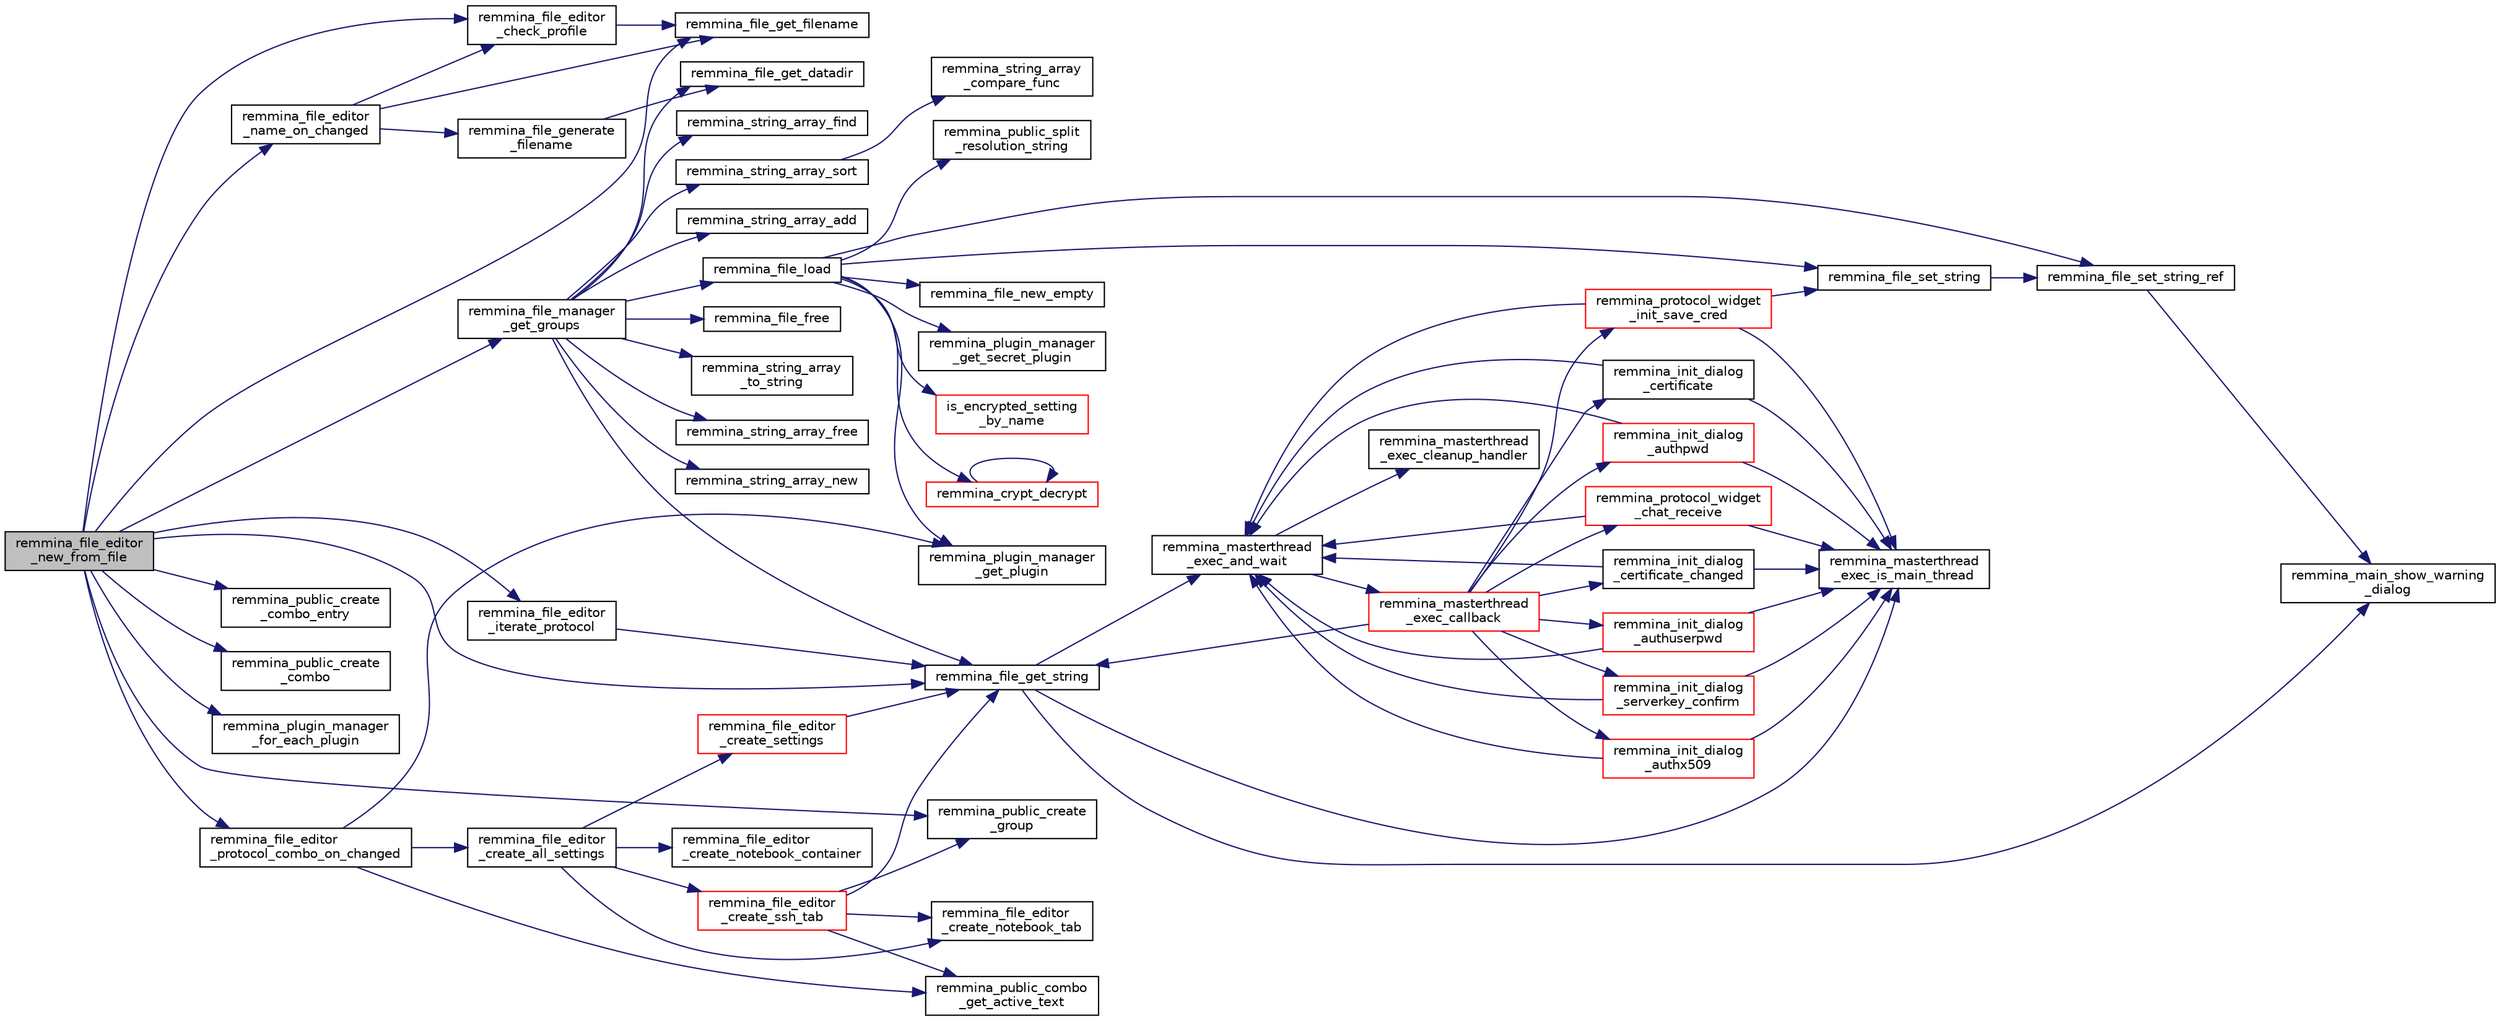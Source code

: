 digraph "remmina_file_editor_new_from_file"
{
  edge [fontname="Helvetica",fontsize="10",labelfontname="Helvetica",labelfontsize="10"];
  node [fontname="Helvetica",fontsize="10",shape=record];
  rankdir="LR";
  Node1924 [label="remmina_file_editor\l_new_from_file",height=0.2,width=0.4,color="black", fillcolor="grey75", style="filled", fontcolor="black"];
  Node1924 -> Node1925 [color="midnightblue",fontsize="10",style="solid",fontname="Helvetica"];
  Node1925 [label="remmina_file_get_filename",height=0.2,width=0.4,color="black", fillcolor="white", style="filled",URL="$remmina__file_8c.html#ad1e4f3a0f64cd98e301044b6c38a1f1d"];
  Node1924 -> Node1926 [color="midnightblue",fontsize="10",style="solid",fontname="Helvetica"];
  Node1926 [label="remmina_public_create\l_group",height=0.2,width=0.4,color="black", fillcolor="white", style="filled",URL="$remmina__public_8c.html#a995da243f78002153d18616b46dcdf63"];
  Node1924 -> Node1927 [color="midnightblue",fontsize="10",style="solid",fontname="Helvetica"];
  Node1927 [label="remmina_file_editor\l_name_on_changed",height=0.2,width=0.4,color="black", fillcolor="white", style="filled",URL="$remmina__file__editor_8c.html#a206bacb96cc7d4236d910be89a7cd613"];
  Node1927 -> Node1925 [color="midnightblue",fontsize="10",style="solid",fontname="Helvetica"];
  Node1927 -> Node1928 [color="midnightblue",fontsize="10",style="solid",fontname="Helvetica"];
  Node1928 [label="remmina_file_generate\l_filename",height=0.2,width=0.4,color="black", fillcolor="white", style="filled",URL="$remmina__file_8c.html#ac952f8ddb715314f11cef1ccc513fb7e"];
  Node1928 -> Node1929 [color="midnightblue",fontsize="10",style="solid",fontname="Helvetica"];
  Node1929 [label="remmina_file_get_datadir",height=0.2,width=0.4,color="black", fillcolor="white", style="filled",URL="$remmina__file__manager_8c.html#aa65bc30beb59d607ba430d966e7e27f5"];
  Node1927 -> Node1930 [color="midnightblue",fontsize="10",style="solid",fontname="Helvetica"];
  Node1930 [label="remmina_file_editor\l_check_profile",height=0.2,width=0.4,color="black", fillcolor="white", style="filled",URL="$remmina__file__editor_8c.html#aefdb47b5da15009d5ff7a8d1f2b06a06"];
  Node1930 -> Node1925 [color="midnightblue",fontsize="10",style="solid",fontname="Helvetica"];
  Node1924 -> Node1931 [color="midnightblue",fontsize="10",style="solid",fontname="Helvetica"];
  Node1931 [label="remmina_file_get_string",height=0.2,width=0.4,color="black", fillcolor="white", style="filled",URL="$remmina__file_8c.html#a8eb1b213d9d08c6ad13683ce05f4355e"];
  Node1931 -> Node1932 [color="midnightblue",fontsize="10",style="solid",fontname="Helvetica"];
  Node1932 [label="remmina_masterthread\l_exec_is_main_thread",height=0.2,width=0.4,color="black", fillcolor="white", style="filled",URL="$remmina__masterthread__exec_8c.html#a3a52e863a3a3da6da6bb5d36c13b7ff4"];
  Node1931 -> Node1933 [color="midnightblue",fontsize="10",style="solid",fontname="Helvetica"];
  Node1933 [label="remmina_masterthread\l_exec_and_wait",height=0.2,width=0.4,color="black", fillcolor="white", style="filled",URL="$remmina__masterthread__exec_8c.html#a14628c2470cac50e87916a70ea05c97d"];
  Node1933 -> Node1934 [color="midnightblue",fontsize="10",style="solid",fontname="Helvetica"];
  Node1934 [label="remmina_masterthread\l_exec_cleanup_handler",height=0.2,width=0.4,color="black", fillcolor="white", style="filled",URL="$remmina__masterthread__exec_8c.html#a94985f15fd0d27c037824ee90b0ecd3c"];
  Node1933 -> Node1935 [color="midnightblue",fontsize="10",style="solid",fontname="Helvetica"];
  Node1935 [label="remmina_masterthread\l_exec_callback",height=0.2,width=0.4,color="red", fillcolor="white", style="filled",URL="$remmina__masterthread__exec_8c.html#ae5c4d736f1856249c255430e010a179f"];
  Node1935 -> Node1936 [color="midnightblue",fontsize="10",style="solid",fontname="Helvetica"];
  Node1936 [label="remmina_protocol_widget\l_init_save_cred",height=0.2,width=0.4,color="red", fillcolor="white", style="filled",URL="$remmina__protocol__widget_8c.html#a7ac09ee83afa8a1a60cadf56b0ec83a6"];
  Node1936 -> Node1932 [color="midnightblue",fontsize="10",style="solid",fontname="Helvetica"];
  Node1936 -> Node1933 [color="midnightblue",fontsize="10",style="solid",fontname="Helvetica"];
  Node1936 -> Node1937 [color="midnightblue",fontsize="10",style="solid",fontname="Helvetica"];
  Node1937 [label="remmina_file_set_string",height=0.2,width=0.4,color="black", fillcolor="white", style="filled",URL="$remmina__file_8c.html#a85ca1ca2d0bf9ef29e490c6f4527a954"];
  Node1937 -> Node1938 [color="midnightblue",fontsize="10",style="solid",fontname="Helvetica"];
  Node1938 [label="remmina_file_set_string_ref",height=0.2,width=0.4,color="black", fillcolor="white", style="filled",URL="$remmina__file_8c.html#a74951c1067a1a5e1341f5e1c1206dec6"];
  Node1938 -> Node1939 [color="midnightblue",fontsize="10",style="solid",fontname="Helvetica"];
  Node1939 [label="remmina_main_show_warning\l_dialog",height=0.2,width=0.4,color="black", fillcolor="white", style="filled",URL="$remmina__main_8c.html#ad99b9c0bf2fa8c166a8b4a09e06ffdf7"];
  Node1935 -> Node1981 [color="midnightblue",fontsize="10",style="solid",fontname="Helvetica"];
  Node1981 [label="remmina_protocol_widget\l_chat_receive",height=0.2,width=0.4,color="red", fillcolor="white", style="filled",URL="$remmina__protocol__widget_8c.html#ae2522242b3f39ee84ee8cf75170de0c0"];
  Node1981 -> Node1932 [color="midnightblue",fontsize="10",style="solid",fontname="Helvetica"];
  Node1981 -> Node1933 [color="midnightblue",fontsize="10",style="solid",fontname="Helvetica"];
  Node1935 -> Node1931 [color="midnightblue",fontsize="10",style="solid",fontname="Helvetica"];
  Node1935 -> Node1985 [color="midnightblue",fontsize="10",style="solid",fontname="Helvetica"];
  Node1985 [label="remmina_init_dialog\l_serverkey_confirm",height=0.2,width=0.4,color="red", fillcolor="white", style="filled",URL="$remmina__init__dialog_8c.html#a11fba22fe5f7f85985e01b499a52e534"];
  Node1985 -> Node1932 [color="midnightblue",fontsize="10",style="solid",fontname="Helvetica"];
  Node1985 -> Node1933 [color="midnightblue",fontsize="10",style="solid",fontname="Helvetica"];
  Node1935 -> Node1987 [color="midnightblue",fontsize="10",style="solid",fontname="Helvetica"];
  Node1987 [label="remmina_init_dialog\l_authpwd",height=0.2,width=0.4,color="red", fillcolor="white", style="filled",URL="$remmina__init__dialog_8c.html#a755fc90b41b65cd6106915ab501433fa"];
  Node1987 -> Node1932 [color="midnightblue",fontsize="10",style="solid",fontname="Helvetica"];
  Node1987 -> Node1933 [color="midnightblue",fontsize="10",style="solid",fontname="Helvetica"];
  Node1935 -> Node1988 [color="midnightblue",fontsize="10",style="solid",fontname="Helvetica"];
  Node1988 [label="remmina_init_dialog\l_authuserpwd",height=0.2,width=0.4,color="red", fillcolor="white", style="filled",URL="$remmina__init__dialog_8c.html#ad941f2348cd1752fc9d58c263690726c"];
  Node1988 -> Node1932 [color="midnightblue",fontsize="10",style="solid",fontname="Helvetica"];
  Node1988 -> Node1933 [color="midnightblue",fontsize="10",style="solid",fontname="Helvetica"];
  Node1935 -> Node1989 [color="midnightblue",fontsize="10",style="solid",fontname="Helvetica"];
  Node1989 [label="remmina_init_dialog\l_certificate",height=0.2,width=0.4,color="black", fillcolor="white", style="filled",URL="$remmina__init__dialog_8c.html#abd47233840e1eefc1d511bc4e153b98b"];
  Node1989 -> Node1932 [color="midnightblue",fontsize="10",style="solid",fontname="Helvetica"];
  Node1989 -> Node1933 [color="midnightblue",fontsize="10",style="solid",fontname="Helvetica"];
  Node1935 -> Node1990 [color="midnightblue",fontsize="10",style="solid",fontname="Helvetica"];
  Node1990 [label="remmina_init_dialog\l_certificate_changed",height=0.2,width=0.4,color="black", fillcolor="white", style="filled",URL="$remmina__init__dialog_8c.html#a07e0824fe19e8169d076878aca502fc8"];
  Node1990 -> Node1932 [color="midnightblue",fontsize="10",style="solid",fontname="Helvetica"];
  Node1990 -> Node1933 [color="midnightblue",fontsize="10",style="solid",fontname="Helvetica"];
  Node1935 -> Node1991 [color="midnightblue",fontsize="10",style="solid",fontname="Helvetica"];
  Node1991 [label="remmina_init_dialog\l_authx509",height=0.2,width=0.4,color="red", fillcolor="white", style="filled",URL="$remmina__init__dialog_8c.html#a022dc4f1c87b00dac294837358394ddf"];
  Node1991 -> Node1932 [color="midnightblue",fontsize="10",style="solid",fontname="Helvetica"];
  Node1991 -> Node1933 [color="midnightblue",fontsize="10",style="solid",fontname="Helvetica"];
  Node1931 -> Node1939 [color="midnightblue",fontsize="10",style="solid",fontname="Helvetica"];
  Node1924 -> Node1999 [color="midnightblue",fontsize="10",style="solid",fontname="Helvetica"];
  Node1999 [label="remmina_file_manager\l_get_groups",height=0.2,width=0.4,color="black", fillcolor="white", style="filled",URL="$remmina__file__manager_8c.html#a536edeef371d907ab3936f4d65c3003d"];
  Node1999 -> Node1929 [color="midnightblue",fontsize="10",style="solid",fontname="Helvetica"];
  Node1999 -> Node1954 [color="midnightblue",fontsize="10",style="solid",fontname="Helvetica"];
  Node1954 [label="remmina_string_array_new",height=0.2,width=0.4,color="black", fillcolor="white", style="filled",URL="$remmina__string__array_8c.html#aff90e964c6541b1af02adf7ea39e6e02"];
  Node1999 -> Node1959 [color="midnightblue",fontsize="10",style="solid",fontname="Helvetica"];
  Node1959 [label="remmina_file_load",height=0.2,width=0.4,color="black", fillcolor="white", style="filled",URL="$remmina__file_8c.html#ac1cc2d7f827f7d64c7fd3edf10e9383e"];
  Node1959 -> Node1960 [color="midnightblue",fontsize="10",style="solid",fontname="Helvetica"];
  Node1960 [label="remmina_file_new_empty",height=0.2,width=0.4,color="black", fillcolor="white", style="filled",URL="$remmina__file_8c.html#adab087b7139756f029020a87a5438cfa"];
  Node1959 -> Node1942 [color="midnightblue",fontsize="10",style="solid",fontname="Helvetica"];
  Node1942 [label="remmina_plugin_manager\l_get_plugin",height=0.2,width=0.4,color="black", fillcolor="white", style="filled",URL="$remmina__plugin__manager_8c.html#a3872c8656a8a3d5147bcc603471c1932"];
  Node1959 -> Node1943 [color="midnightblue",fontsize="10",style="solid",fontname="Helvetica"];
  Node1943 [label="remmina_plugin_manager\l_get_secret_plugin",height=0.2,width=0.4,color="black", fillcolor="white", style="filled",URL="$remmina__plugin__manager_8c.html#ad380a98f6624aa8c830015c8b428b7b4"];
  Node1959 -> Node1944 [color="midnightblue",fontsize="10",style="solid",fontname="Helvetica"];
  Node1944 [label="is_encrypted_setting\l_by_name",height=0.2,width=0.4,color="red", fillcolor="white", style="filled",URL="$remmina__file_8c.html#a72580559fa04082418a993fec4c77281"];
  Node1959 -> Node1937 [color="midnightblue",fontsize="10",style="solid",fontname="Helvetica"];
  Node1959 -> Node1938 [color="midnightblue",fontsize="10",style="solid",fontname="Helvetica"];
  Node1959 -> Node1961 [color="midnightblue",fontsize="10",style="solid",fontname="Helvetica"];
  Node1961 [label="remmina_crypt_decrypt",height=0.2,width=0.4,color="red", fillcolor="white", style="filled",URL="$remmina__crypt_8c.html#a3fe2fa245d401146adf02a3a8f996ab9"];
  Node1961 -> Node1961 [color="midnightblue",fontsize="10",style="solid",fontname="Helvetica"];
  Node1959 -> Node1962 [color="midnightblue",fontsize="10",style="solid",fontname="Helvetica"];
  Node1962 [label="remmina_public_split\l_resolution_string",height=0.2,width=0.4,color="black", fillcolor="white", style="filled",URL="$remmina__public_8c.html#aaf3fdb980c24cd06965b85ebcdd79173"];
  Node1999 -> Node1931 [color="midnightblue",fontsize="10",style="solid",fontname="Helvetica"];
  Node1999 -> Node1979 [color="midnightblue",fontsize="10",style="solid",fontname="Helvetica"];
  Node1979 [label="remmina_string_array_find",height=0.2,width=0.4,color="black", fillcolor="white", style="filled",URL="$remmina__string__array_8c.html#ab93a69850cfb4117c223a3f145ced986"];
  Node1999 -> Node1956 [color="midnightblue",fontsize="10",style="solid",fontname="Helvetica"];
  Node1956 [label="remmina_string_array_add",height=0.2,width=0.4,color="black", fillcolor="white", style="filled",URL="$remmina__string__array_8c.html#a2aaacca7db4b86f836486cfb559398f0"];
  Node1999 -> Node1964 [color="midnightblue",fontsize="10",style="solid",fontname="Helvetica"];
  Node1964 [label="remmina_file_free",height=0.2,width=0.4,color="black", fillcolor="white", style="filled",URL="$remmina__file_8c.html#abd2f06bf0a5ddcf7156e5ef7d0c8d4d7"];
  Node1999 -> Node2000 [color="midnightblue",fontsize="10",style="solid",fontname="Helvetica"];
  Node2000 [label="remmina_string_array_sort",height=0.2,width=0.4,color="black", fillcolor="white", style="filled",URL="$remmina__string__array_8c.html#a3eab4bae72ff130ad10ec8fc7364ce70"];
  Node2000 -> Node2001 [color="midnightblue",fontsize="10",style="solid",fontname="Helvetica"];
  Node2001 [label="remmina_string_array\l_compare_func",height=0.2,width=0.4,color="black", fillcolor="white", style="filled",URL="$remmina__string__array_8c.html#a404140e205363c778476feb6f320f5f5"];
  Node1999 -> Node2002 [color="midnightblue",fontsize="10",style="solid",fontname="Helvetica"];
  Node2002 [label="remmina_string_array\l_to_string",height=0.2,width=0.4,color="black", fillcolor="white", style="filled",URL="$remmina__string__array_8c.html#a96f7bec7ce32de6cf5deadcd5aec51ec"];
  Node1999 -> Node1953 [color="midnightblue",fontsize="10",style="solid",fontname="Helvetica"];
  Node1953 [label="remmina_string_array_free",height=0.2,width=0.4,color="black", fillcolor="white", style="filled",URL="$remmina__string__array_8c.html#a8ab78913d299df665a408a8a5ec51bbe"];
  Node1924 -> Node2003 [color="midnightblue",fontsize="10",style="solid",fontname="Helvetica"];
  Node2003 [label="remmina_public_create\l_combo_entry",height=0.2,width=0.4,color="black", fillcolor="white", style="filled",URL="$remmina__public_8c.html#a9ec86f1e9caea5ebc867a90230d6b51a"];
  Node1924 -> Node2004 [color="midnightblue",fontsize="10",style="solid",fontname="Helvetica"];
  Node2004 [label="remmina_public_create\l_combo",height=0.2,width=0.4,color="black", fillcolor="white", style="filled",URL="$remmina__public_8c.html#ab4a593956dfe89aba3242a5c264a681f"];
  Node1924 -> Node2005 [color="midnightblue",fontsize="10",style="solid",fontname="Helvetica"];
  Node2005 [label="remmina_plugin_manager\l_for_each_plugin",height=0.2,width=0.4,color="black", fillcolor="white", style="filled",URL="$remmina__plugin__manager_8c.html#a13f13a6a4280268656f258cb5aeff031"];
  Node1924 -> Node2006 [color="midnightblue",fontsize="10",style="solid",fontname="Helvetica"];
  Node2006 [label="remmina_file_editor\l_iterate_protocol",height=0.2,width=0.4,color="black", fillcolor="white", style="filled",URL="$remmina__file__editor_8c.html#afc37e2e9dbe8f0c8bcf1a76d0c54ea1b"];
  Node2006 -> Node1931 [color="midnightblue",fontsize="10",style="solid",fontname="Helvetica"];
  Node1924 -> Node2007 [color="midnightblue",fontsize="10",style="solid",fontname="Helvetica"];
  Node2007 [label="remmina_file_editor\l_protocol_combo_on_changed",height=0.2,width=0.4,color="black", fillcolor="white", style="filled",URL="$remmina__file__editor_8c.html#a333de350f1b07add2d0fd06320c80d16"];
  Node2007 -> Node2008 [color="midnightblue",fontsize="10",style="solid",fontname="Helvetica"];
  Node2008 [label="remmina_public_combo\l_get_active_text",height=0.2,width=0.4,color="black", fillcolor="white", style="filled",URL="$remmina__public_8c.html#af1679d83834c8409f23e00c555d677fb"];
  Node2007 -> Node1942 [color="midnightblue",fontsize="10",style="solid",fontname="Helvetica"];
  Node2007 -> Node2009 [color="midnightblue",fontsize="10",style="solid",fontname="Helvetica"];
  Node2009 [label="remmina_file_editor\l_create_all_settings",height=0.2,width=0.4,color="black", fillcolor="white", style="filled",URL="$remmina__file__editor_8c.html#a6415f73260076747c4f933af7f9f4b38"];
  Node2009 -> Node2010 [color="midnightblue",fontsize="10",style="solid",fontname="Helvetica"];
  Node2010 [label="remmina_file_editor\l_create_notebook_container",height=0.2,width=0.4,color="black", fillcolor="white", style="filled",URL="$remmina__file__editor_8c.html#a3df3718727200d865f9f977435db30ea"];
  Node2009 -> Node2011 [color="midnightblue",fontsize="10",style="solid",fontname="Helvetica"];
  Node2011 [label="remmina_file_editor\l_create_notebook_tab",height=0.2,width=0.4,color="black", fillcolor="white", style="filled",URL="$remmina__file__editor_8c.html#aecbc005c39cdf4fab4779090f11a3556"];
  Node2009 -> Node2012 [color="midnightblue",fontsize="10",style="solid",fontname="Helvetica"];
  Node2012 [label="remmina_file_editor\l_create_settings",height=0.2,width=0.4,color="red", fillcolor="white", style="filled",URL="$remmina__file__editor_8c.html#a727f967cf81d4af3f953046b0c4cf08d"];
  Node2012 -> Node1931 [color="midnightblue",fontsize="10",style="solid",fontname="Helvetica"];
  Node2009 -> Node2039 [color="midnightblue",fontsize="10",style="solid",fontname="Helvetica"];
  Node2039 [label="remmina_file_editor\l_create_ssh_tab",height=0.2,width=0.4,color="red", fillcolor="white", style="filled",URL="$remmina__file__editor_8c.html#adace1d2f4164572c00dba8b1230d86a1"];
  Node2039 -> Node2011 [color="midnightblue",fontsize="10",style="solid",fontname="Helvetica"];
  Node2039 -> Node2008 [color="midnightblue",fontsize="10",style="solid",fontname="Helvetica"];
  Node2039 -> Node1931 [color="midnightblue",fontsize="10",style="solid",fontname="Helvetica"];
  Node2039 -> Node1926 [color="midnightblue",fontsize="10",style="solid",fontname="Helvetica"];
  Node1924 -> Node1930 [color="midnightblue",fontsize="10",style="solid",fontname="Helvetica"];
}
